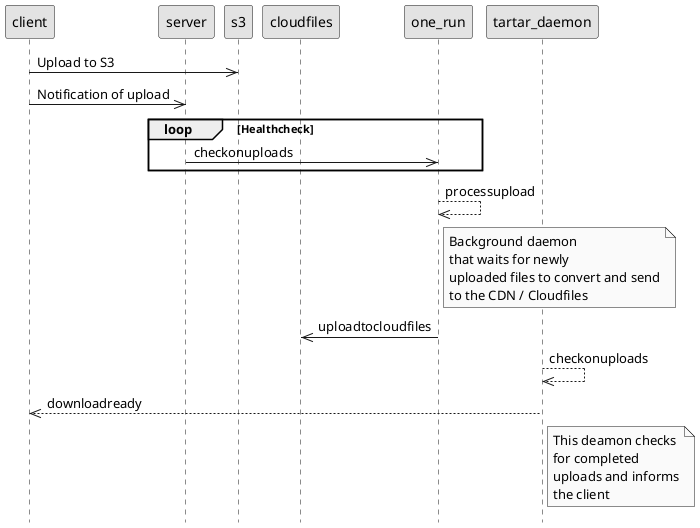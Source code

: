 @startuml

skinparam monochrome true
skinparam backgroundColor transparent
skinparam classBackgroundColor transparent
skinparam style strictuml

' title Upload process

participant client
participant server
participant s3
participant cloudfiles
client->>s3: Upload to S3
client->>server: Notification of upload
loop Healthcheck
        server->>one_run: checkonuploads
end
one_run-->> one_run: processupload
Note right of one_run
    Background daemon
    that waits for newly
    uploaded files to convert and send
    to the CDN / Cloudfiles
end Note
one_run->>cloudfiles: uploadtocloudfiles
tartar_daemon-->>tartar_daemon: checkonuploads
tartar_daemon-->>client: downloadready
Note right of tartar_daemon
    This deamon checks
    for completed
    uploads and informs
    the client
end Note

@enduml
